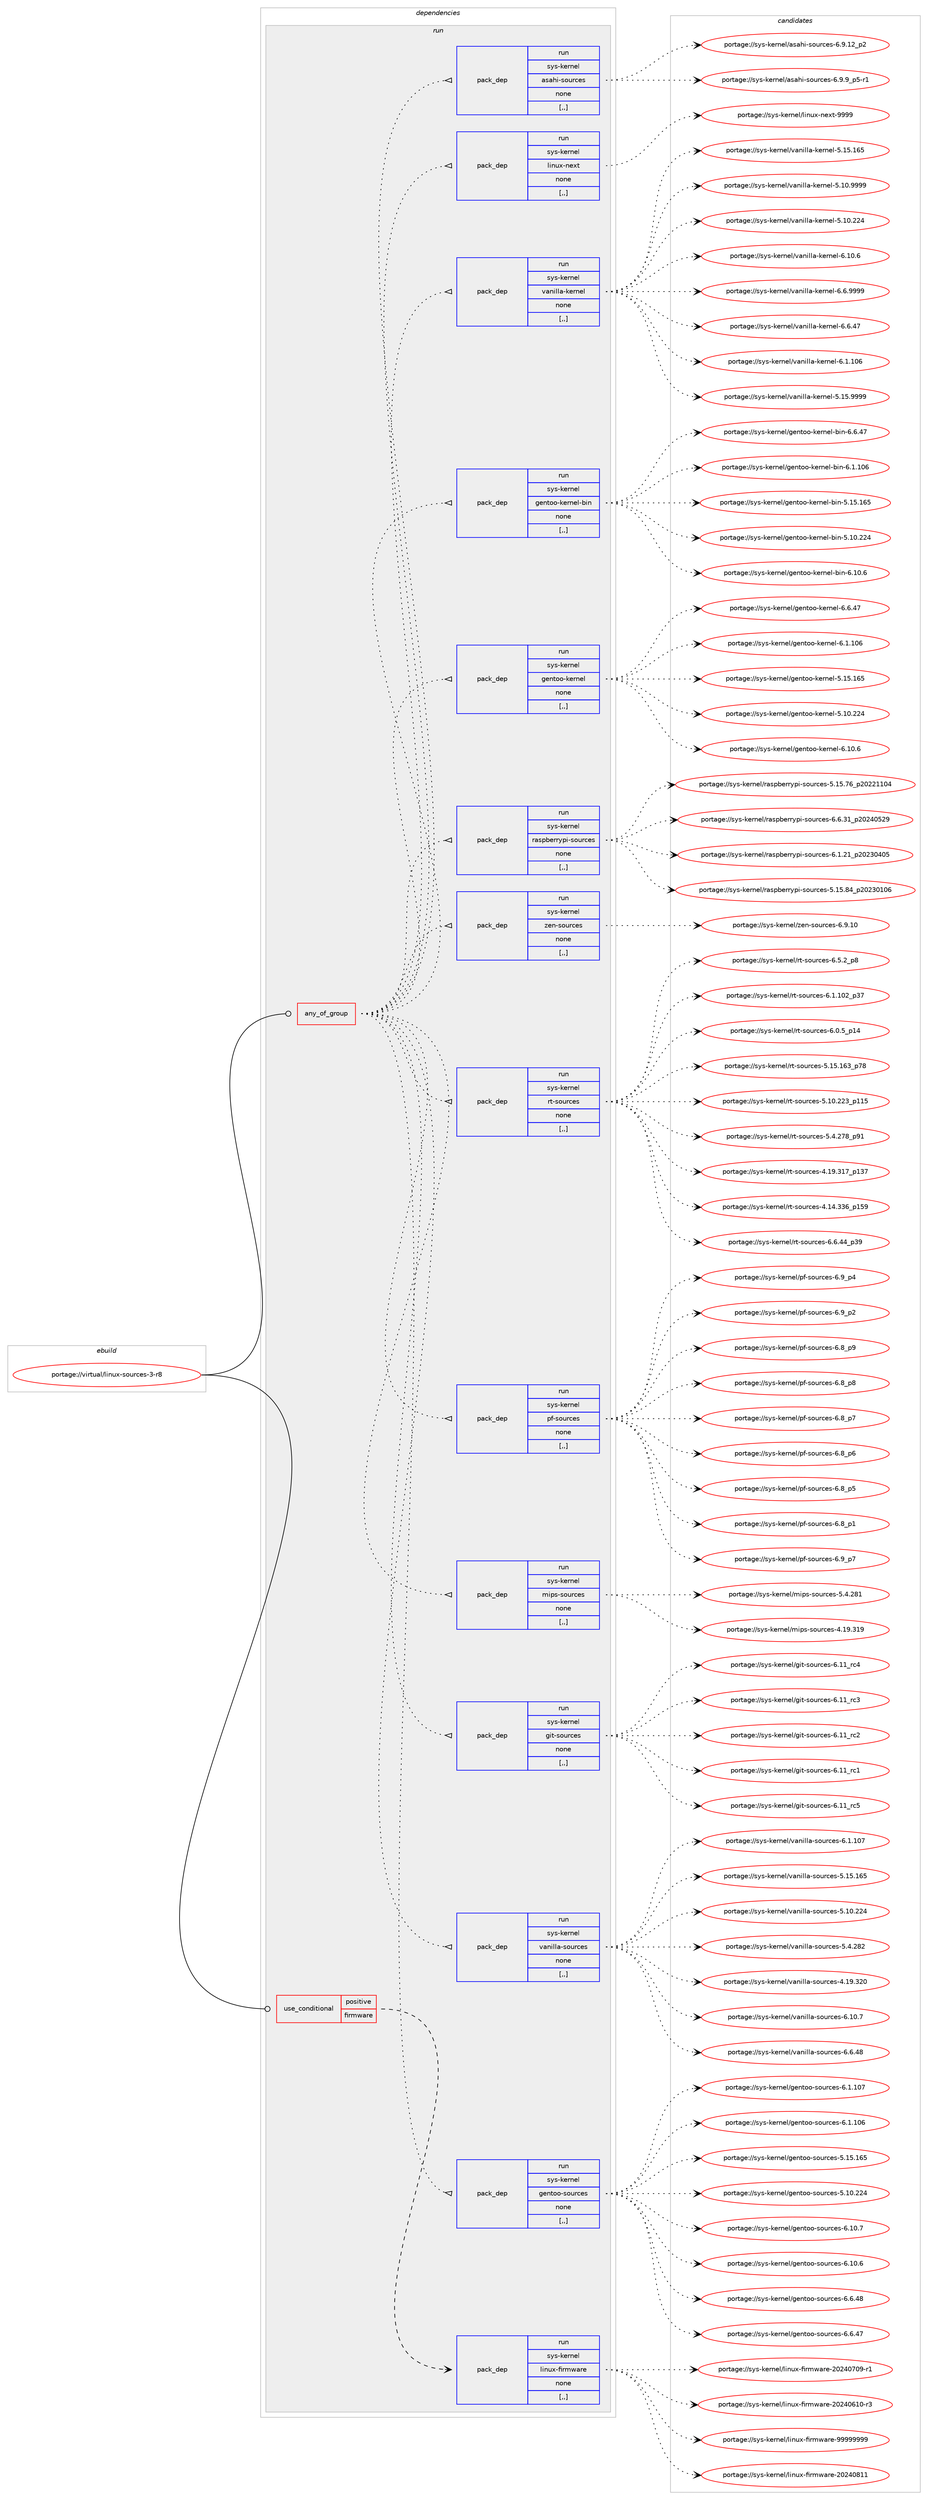 digraph prolog {

# *************
# Graph options
# *************

newrank=true;
concentrate=true;
compound=true;
graph [rankdir=LR,fontname=Helvetica,fontsize=10,ranksep=1.5];#, ranksep=2.5, nodesep=0.2];
edge  [arrowhead=vee];
node  [fontname=Helvetica,fontsize=10];

# **********
# The ebuild
# **********

subgraph cluster_leftcol {
color=gray;
label=<<i>ebuild</i>>;
id [label="portage://virtual/linux-sources-3-r8", color=red, width=4, href="../virtual/linux-sources-3-r8.svg"];
}

# ****************
# The dependencies
# ****************

subgraph cluster_midcol {
color=gray;
label=<<i>dependencies</i>>;
subgraph cluster_compile {
fillcolor="#eeeeee";
style=filled;
label=<<i>compile</i>>;
}
subgraph cluster_compileandrun {
fillcolor="#eeeeee";
style=filled;
label=<<i>compile and run</i>>;
}
subgraph cluster_run {
fillcolor="#eeeeee";
style=filled;
label=<<i>run</i>>;
subgraph any21 {
dependency1239 [label=<<TABLE BORDER="0" CELLBORDER="1" CELLSPACING="0" CELLPADDING="4"><TR><TD CELLPADDING="10">any_of_group</TD></TR></TABLE>>, shape=none, color=red];subgraph pack1005 {
dependency1240 [label=<<TABLE BORDER="0" CELLBORDER="1" CELLSPACING="0" CELLPADDING="4" WIDTH="220"><TR><TD ROWSPAN="6" CELLPADDING="30">pack_dep</TD></TR><TR><TD WIDTH="110">run</TD></TR><TR><TD>sys-kernel</TD></TR><TR><TD>gentoo-sources</TD></TR><TR><TD>none</TD></TR><TR><TD>[,,]</TD></TR></TABLE>>, shape=none, color=blue];
}
dependency1239:e -> dependency1240:w [weight=20,style="dotted",arrowhead="oinv"];
subgraph pack1006 {
dependency1241 [label=<<TABLE BORDER="0" CELLBORDER="1" CELLSPACING="0" CELLPADDING="4" WIDTH="220"><TR><TD ROWSPAN="6" CELLPADDING="30">pack_dep</TD></TR><TR><TD WIDTH="110">run</TD></TR><TR><TD>sys-kernel</TD></TR><TR><TD>vanilla-sources</TD></TR><TR><TD>none</TD></TR><TR><TD>[,,]</TD></TR></TABLE>>, shape=none, color=blue];
}
dependency1239:e -> dependency1241:w [weight=20,style="dotted",arrowhead="oinv"];
subgraph pack1007 {
dependency1242 [label=<<TABLE BORDER="0" CELLBORDER="1" CELLSPACING="0" CELLPADDING="4" WIDTH="220"><TR><TD ROWSPAN="6" CELLPADDING="30">pack_dep</TD></TR><TR><TD WIDTH="110">run</TD></TR><TR><TD>sys-kernel</TD></TR><TR><TD>git-sources</TD></TR><TR><TD>none</TD></TR><TR><TD>[,,]</TD></TR></TABLE>>, shape=none, color=blue];
}
dependency1239:e -> dependency1242:w [weight=20,style="dotted",arrowhead="oinv"];
subgraph pack1008 {
dependency1243 [label=<<TABLE BORDER="0" CELLBORDER="1" CELLSPACING="0" CELLPADDING="4" WIDTH="220"><TR><TD ROWSPAN="6" CELLPADDING="30">pack_dep</TD></TR><TR><TD WIDTH="110">run</TD></TR><TR><TD>sys-kernel</TD></TR><TR><TD>mips-sources</TD></TR><TR><TD>none</TD></TR><TR><TD>[,,]</TD></TR></TABLE>>, shape=none, color=blue];
}
dependency1239:e -> dependency1243:w [weight=20,style="dotted",arrowhead="oinv"];
subgraph pack1009 {
dependency1244 [label=<<TABLE BORDER="0" CELLBORDER="1" CELLSPACING="0" CELLPADDING="4" WIDTH="220"><TR><TD ROWSPAN="6" CELLPADDING="30">pack_dep</TD></TR><TR><TD WIDTH="110">run</TD></TR><TR><TD>sys-kernel</TD></TR><TR><TD>pf-sources</TD></TR><TR><TD>none</TD></TR><TR><TD>[,,]</TD></TR></TABLE>>, shape=none, color=blue];
}
dependency1239:e -> dependency1244:w [weight=20,style="dotted",arrowhead="oinv"];
subgraph pack1010 {
dependency1245 [label=<<TABLE BORDER="0" CELLBORDER="1" CELLSPACING="0" CELLPADDING="4" WIDTH="220"><TR><TD ROWSPAN="6" CELLPADDING="30">pack_dep</TD></TR><TR><TD WIDTH="110">run</TD></TR><TR><TD>sys-kernel</TD></TR><TR><TD>rt-sources</TD></TR><TR><TD>none</TD></TR><TR><TD>[,,]</TD></TR></TABLE>>, shape=none, color=blue];
}
dependency1239:e -> dependency1245:w [weight=20,style="dotted",arrowhead="oinv"];
subgraph pack1011 {
dependency1246 [label=<<TABLE BORDER="0" CELLBORDER="1" CELLSPACING="0" CELLPADDING="4" WIDTH="220"><TR><TD ROWSPAN="6" CELLPADDING="30">pack_dep</TD></TR><TR><TD WIDTH="110">run</TD></TR><TR><TD>sys-kernel</TD></TR><TR><TD>zen-sources</TD></TR><TR><TD>none</TD></TR><TR><TD>[,,]</TD></TR></TABLE>>, shape=none, color=blue];
}
dependency1239:e -> dependency1246:w [weight=20,style="dotted",arrowhead="oinv"];
subgraph pack1012 {
dependency1247 [label=<<TABLE BORDER="0" CELLBORDER="1" CELLSPACING="0" CELLPADDING="4" WIDTH="220"><TR><TD ROWSPAN="6" CELLPADDING="30">pack_dep</TD></TR><TR><TD WIDTH="110">run</TD></TR><TR><TD>sys-kernel</TD></TR><TR><TD>raspberrypi-sources</TD></TR><TR><TD>none</TD></TR><TR><TD>[,,]</TD></TR></TABLE>>, shape=none, color=blue];
}
dependency1239:e -> dependency1247:w [weight=20,style="dotted",arrowhead="oinv"];
subgraph pack1013 {
dependency1248 [label=<<TABLE BORDER="0" CELLBORDER="1" CELLSPACING="0" CELLPADDING="4" WIDTH="220"><TR><TD ROWSPAN="6" CELLPADDING="30">pack_dep</TD></TR><TR><TD WIDTH="110">run</TD></TR><TR><TD>sys-kernel</TD></TR><TR><TD>gentoo-kernel</TD></TR><TR><TD>none</TD></TR><TR><TD>[,,]</TD></TR></TABLE>>, shape=none, color=blue];
}
dependency1239:e -> dependency1248:w [weight=20,style="dotted",arrowhead="oinv"];
subgraph pack1014 {
dependency1249 [label=<<TABLE BORDER="0" CELLBORDER="1" CELLSPACING="0" CELLPADDING="4" WIDTH="220"><TR><TD ROWSPAN="6" CELLPADDING="30">pack_dep</TD></TR><TR><TD WIDTH="110">run</TD></TR><TR><TD>sys-kernel</TD></TR><TR><TD>gentoo-kernel-bin</TD></TR><TR><TD>none</TD></TR><TR><TD>[,,]</TD></TR></TABLE>>, shape=none, color=blue];
}
dependency1239:e -> dependency1249:w [weight=20,style="dotted",arrowhead="oinv"];
subgraph pack1015 {
dependency1250 [label=<<TABLE BORDER="0" CELLBORDER="1" CELLSPACING="0" CELLPADDING="4" WIDTH="220"><TR><TD ROWSPAN="6" CELLPADDING="30">pack_dep</TD></TR><TR><TD WIDTH="110">run</TD></TR><TR><TD>sys-kernel</TD></TR><TR><TD>vanilla-kernel</TD></TR><TR><TD>none</TD></TR><TR><TD>[,,]</TD></TR></TABLE>>, shape=none, color=blue];
}
dependency1239:e -> dependency1250:w [weight=20,style="dotted",arrowhead="oinv"];
subgraph pack1016 {
dependency1251 [label=<<TABLE BORDER="0" CELLBORDER="1" CELLSPACING="0" CELLPADDING="4" WIDTH="220"><TR><TD ROWSPAN="6" CELLPADDING="30">pack_dep</TD></TR><TR><TD WIDTH="110">run</TD></TR><TR><TD>sys-kernel</TD></TR><TR><TD>linux-next</TD></TR><TR><TD>none</TD></TR><TR><TD>[,,]</TD></TR></TABLE>>, shape=none, color=blue];
}
dependency1239:e -> dependency1251:w [weight=20,style="dotted",arrowhead="oinv"];
subgraph pack1017 {
dependency1252 [label=<<TABLE BORDER="0" CELLBORDER="1" CELLSPACING="0" CELLPADDING="4" WIDTH="220"><TR><TD ROWSPAN="6" CELLPADDING="30">pack_dep</TD></TR><TR><TD WIDTH="110">run</TD></TR><TR><TD>sys-kernel</TD></TR><TR><TD>asahi-sources</TD></TR><TR><TD>none</TD></TR><TR><TD>[,,]</TD></TR></TABLE>>, shape=none, color=blue];
}
dependency1239:e -> dependency1252:w [weight=20,style="dotted",arrowhead="oinv"];
}
id:e -> dependency1239:w [weight=20,style="solid",arrowhead="odot"];
subgraph cond215 {
dependency1253 [label=<<TABLE BORDER="0" CELLBORDER="1" CELLSPACING="0" CELLPADDING="4"><TR><TD ROWSPAN="3" CELLPADDING="10">use_conditional</TD></TR><TR><TD>positive</TD></TR><TR><TD>firmware</TD></TR></TABLE>>, shape=none, color=red];
subgraph pack1018 {
dependency1254 [label=<<TABLE BORDER="0" CELLBORDER="1" CELLSPACING="0" CELLPADDING="4" WIDTH="220"><TR><TD ROWSPAN="6" CELLPADDING="30">pack_dep</TD></TR><TR><TD WIDTH="110">run</TD></TR><TR><TD>sys-kernel</TD></TR><TR><TD>linux-firmware</TD></TR><TR><TD>none</TD></TR><TR><TD>[,,]</TD></TR></TABLE>>, shape=none, color=blue];
}
dependency1253:e -> dependency1254:w [weight=20,style="dashed",arrowhead="vee"];
}
id:e -> dependency1253:w [weight=20,style="solid",arrowhead="odot"];
}
}

# **************
# The candidates
# **************

subgraph cluster_choices {
rank=same;
color=gray;
label=<<i>candidates</i>>;

subgraph choice1005 {
color=black;
nodesep=1;
choice1151211154510710111411010110847103101110116111111451151111171149910111545544649484655 [label="portage://sys-kernel/gentoo-sources-6.10.7", color=red, width=4,href="../sys-kernel/gentoo-sources-6.10.7.svg"];
choice1151211154510710111411010110847103101110116111111451151111171149910111545544649484654 [label="portage://sys-kernel/gentoo-sources-6.10.6", color=red, width=4,href="../sys-kernel/gentoo-sources-6.10.6.svg"];
choice1151211154510710111411010110847103101110116111111451151111171149910111545544654465256 [label="portage://sys-kernel/gentoo-sources-6.6.48", color=red, width=4,href="../sys-kernel/gentoo-sources-6.6.48.svg"];
choice1151211154510710111411010110847103101110116111111451151111171149910111545544654465255 [label="portage://sys-kernel/gentoo-sources-6.6.47", color=red, width=4,href="../sys-kernel/gentoo-sources-6.6.47.svg"];
choice115121115451071011141101011084710310111011611111145115111117114991011154554464946494855 [label="portage://sys-kernel/gentoo-sources-6.1.107", color=red, width=4,href="../sys-kernel/gentoo-sources-6.1.107.svg"];
choice115121115451071011141101011084710310111011611111145115111117114991011154554464946494854 [label="portage://sys-kernel/gentoo-sources-6.1.106", color=red, width=4,href="../sys-kernel/gentoo-sources-6.1.106.svg"];
choice11512111545107101114110101108471031011101161111114511511111711499101115455346495346495453 [label="portage://sys-kernel/gentoo-sources-5.15.165", color=red, width=4,href="../sys-kernel/gentoo-sources-5.15.165.svg"];
choice11512111545107101114110101108471031011101161111114511511111711499101115455346494846505052 [label="portage://sys-kernel/gentoo-sources-5.10.224", color=red, width=4,href="../sys-kernel/gentoo-sources-5.10.224.svg"];
dependency1240:e -> choice1151211154510710111411010110847103101110116111111451151111171149910111545544649484655:w [style=dotted,weight="100"];
dependency1240:e -> choice1151211154510710111411010110847103101110116111111451151111171149910111545544649484654:w [style=dotted,weight="100"];
dependency1240:e -> choice1151211154510710111411010110847103101110116111111451151111171149910111545544654465256:w [style=dotted,weight="100"];
dependency1240:e -> choice1151211154510710111411010110847103101110116111111451151111171149910111545544654465255:w [style=dotted,weight="100"];
dependency1240:e -> choice115121115451071011141101011084710310111011611111145115111117114991011154554464946494855:w [style=dotted,weight="100"];
dependency1240:e -> choice115121115451071011141101011084710310111011611111145115111117114991011154554464946494854:w [style=dotted,weight="100"];
dependency1240:e -> choice11512111545107101114110101108471031011101161111114511511111711499101115455346495346495453:w [style=dotted,weight="100"];
dependency1240:e -> choice11512111545107101114110101108471031011101161111114511511111711499101115455346494846505052:w [style=dotted,weight="100"];
}
subgraph choice1006 {
color=black;
nodesep=1;
choice11512111545107101114110101108471189711010510810897451151111171149910111545544649484655 [label="portage://sys-kernel/vanilla-sources-6.10.7", color=red, width=4,href="../sys-kernel/vanilla-sources-6.10.7.svg"];
choice11512111545107101114110101108471189711010510810897451151111171149910111545544654465256 [label="portage://sys-kernel/vanilla-sources-6.6.48", color=red, width=4,href="../sys-kernel/vanilla-sources-6.6.48.svg"];
choice1151211154510710111411010110847118971101051081089745115111117114991011154554464946494855 [label="portage://sys-kernel/vanilla-sources-6.1.107", color=red, width=4,href="../sys-kernel/vanilla-sources-6.1.107.svg"];
choice115121115451071011141101011084711897110105108108974511511111711499101115455346495346495453 [label="portage://sys-kernel/vanilla-sources-5.15.165", color=red, width=4,href="../sys-kernel/vanilla-sources-5.15.165.svg"];
choice115121115451071011141101011084711897110105108108974511511111711499101115455346494846505052 [label="portage://sys-kernel/vanilla-sources-5.10.224", color=red, width=4,href="../sys-kernel/vanilla-sources-5.10.224.svg"];
choice1151211154510710111411010110847118971101051081089745115111117114991011154553465246505650 [label="portage://sys-kernel/vanilla-sources-5.4.282", color=red, width=4,href="../sys-kernel/vanilla-sources-5.4.282.svg"];
choice115121115451071011141101011084711897110105108108974511511111711499101115455246495746515048 [label="portage://sys-kernel/vanilla-sources-4.19.320", color=red, width=4,href="../sys-kernel/vanilla-sources-4.19.320.svg"];
dependency1241:e -> choice11512111545107101114110101108471189711010510810897451151111171149910111545544649484655:w [style=dotted,weight="100"];
dependency1241:e -> choice11512111545107101114110101108471189711010510810897451151111171149910111545544654465256:w [style=dotted,weight="100"];
dependency1241:e -> choice1151211154510710111411010110847118971101051081089745115111117114991011154554464946494855:w [style=dotted,weight="100"];
dependency1241:e -> choice115121115451071011141101011084711897110105108108974511511111711499101115455346495346495453:w [style=dotted,weight="100"];
dependency1241:e -> choice115121115451071011141101011084711897110105108108974511511111711499101115455346494846505052:w [style=dotted,weight="100"];
dependency1241:e -> choice1151211154510710111411010110847118971101051081089745115111117114991011154553465246505650:w [style=dotted,weight="100"];
dependency1241:e -> choice115121115451071011141101011084711897110105108108974511511111711499101115455246495746515048:w [style=dotted,weight="100"];
}
subgraph choice1007 {
color=black;
nodesep=1;
choice115121115451071011141101011084710310511645115111117114991011154554464949951149953 [label="portage://sys-kernel/git-sources-6.11_rc5", color=red, width=4,href="../sys-kernel/git-sources-6.11_rc5.svg"];
choice115121115451071011141101011084710310511645115111117114991011154554464949951149952 [label="portage://sys-kernel/git-sources-6.11_rc4", color=red, width=4,href="../sys-kernel/git-sources-6.11_rc4.svg"];
choice115121115451071011141101011084710310511645115111117114991011154554464949951149951 [label="portage://sys-kernel/git-sources-6.11_rc3", color=red, width=4,href="../sys-kernel/git-sources-6.11_rc3.svg"];
choice115121115451071011141101011084710310511645115111117114991011154554464949951149950 [label="portage://sys-kernel/git-sources-6.11_rc2", color=red, width=4,href="../sys-kernel/git-sources-6.11_rc2.svg"];
choice115121115451071011141101011084710310511645115111117114991011154554464949951149949 [label="portage://sys-kernel/git-sources-6.11_rc1", color=red, width=4,href="../sys-kernel/git-sources-6.11_rc1.svg"];
dependency1242:e -> choice115121115451071011141101011084710310511645115111117114991011154554464949951149953:w [style=dotted,weight="100"];
dependency1242:e -> choice115121115451071011141101011084710310511645115111117114991011154554464949951149952:w [style=dotted,weight="100"];
dependency1242:e -> choice115121115451071011141101011084710310511645115111117114991011154554464949951149951:w [style=dotted,weight="100"];
dependency1242:e -> choice115121115451071011141101011084710310511645115111117114991011154554464949951149950:w [style=dotted,weight="100"];
dependency1242:e -> choice115121115451071011141101011084710310511645115111117114991011154554464949951149949:w [style=dotted,weight="100"];
}
subgraph choice1008 {
color=black;
nodesep=1;
choice115121115451071011141101011084710910511211545115111117114991011154553465246505649 [label="portage://sys-kernel/mips-sources-5.4.281", color=red, width=4,href="../sys-kernel/mips-sources-5.4.281.svg"];
choice11512111545107101114110101108471091051121154511511111711499101115455246495746514957 [label="portage://sys-kernel/mips-sources-4.19.319", color=red, width=4,href="../sys-kernel/mips-sources-4.19.319.svg"];
dependency1243:e -> choice115121115451071011141101011084710910511211545115111117114991011154553465246505649:w [style=dotted,weight="100"];
dependency1243:e -> choice11512111545107101114110101108471091051121154511511111711499101115455246495746514957:w [style=dotted,weight="100"];
}
subgraph choice1009 {
color=black;
nodesep=1;
choice11512111545107101114110101108471121024511511111711499101115455446579511255 [label="portage://sys-kernel/pf-sources-6.9_p7", color=red, width=4,href="../sys-kernel/pf-sources-6.9_p7.svg"];
choice11512111545107101114110101108471121024511511111711499101115455446579511252 [label="portage://sys-kernel/pf-sources-6.9_p4", color=red, width=4,href="../sys-kernel/pf-sources-6.9_p4.svg"];
choice11512111545107101114110101108471121024511511111711499101115455446579511250 [label="portage://sys-kernel/pf-sources-6.9_p2", color=red, width=4,href="../sys-kernel/pf-sources-6.9_p2.svg"];
choice11512111545107101114110101108471121024511511111711499101115455446569511257 [label="portage://sys-kernel/pf-sources-6.8_p9", color=red, width=4,href="../sys-kernel/pf-sources-6.8_p9.svg"];
choice11512111545107101114110101108471121024511511111711499101115455446569511256 [label="portage://sys-kernel/pf-sources-6.8_p8", color=red, width=4,href="../sys-kernel/pf-sources-6.8_p8.svg"];
choice11512111545107101114110101108471121024511511111711499101115455446569511255 [label="portage://sys-kernel/pf-sources-6.8_p7", color=red, width=4,href="../sys-kernel/pf-sources-6.8_p7.svg"];
choice11512111545107101114110101108471121024511511111711499101115455446569511254 [label="portage://sys-kernel/pf-sources-6.8_p6", color=red, width=4,href="../sys-kernel/pf-sources-6.8_p6.svg"];
choice11512111545107101114110101108471121024511511111711499101115455446569511253 [label="portage://sys-kernel/pf-sources-6.8_p5", color=red, width=4,href="../sys-kernel/pf-sources-6.8_p5.svg"];
choice11512111545107101114110101108471121024511511111711499101115455446569511249 [label="portage://sys-kernel/pf-sources-6.8_p1", color=red, width=4,href="../sys-kernel/pf-sources-6.8_p1.svg"];
dependency1244:e -> choice11512111545107101114110101108471121024511511111711499101115455446579511255:w [style=dotted,weight="100"];
dependency1244:e -> choice11512111545107101114110101108471121024511511111711499101115455446579511252:w [style=dotted,weight="100"];
dependency1244:e -> choice11512111545107101114110101108471121024511511111711499101115455446579511250:w [style=dotted,weight="100"];
dependency1244:e -> choice11512111545107101114110101108471121024511511111711499101115455446569511257:w [style=dotted,weight="100"];
dependency1244:e -> choice11512111545107101114110101108471121024511511111711499101115455446569511256:w [style=dotted,weight="100"];
dependency1244:e -> choice11512111545107101114110101108471121024511511111711499101115455446569511255:w [style=dotted,weight="100"];
dependency1244:e -> choice11512111545107101114110101108471121024511511111711499101115455446569511254:w [style=dotted,weight="100"];
dependency1244:e -> choice11512111545107101114110101108471121024511511111711499101115455446569511253:w [style=dotted,weight="100"];
dependency1244:e -> choice11512111545107101114110101108471121024511511111711499101115455446569511249:w [style=dotted,weight="100"];
}
subgraph choice1010 {
color=black;
nodesep=1;
choice1151211154510710111411010110847114116451151111171149910111545544654465252951125157 [label="portage://sys-kernel/rt-sources-6.6.44_p39", color=red, width=4,href="../sys-kernel/rt-sources-6.6.44_p39.svg"];
choice115121115451071011141101011084711411645115111117114991011154554465346509511256 [label="portage://sys-kernel/rt-sources-6.5.2_p8", color=red, width=4,href="../sys-kernel/rt-sources-6.5.2_p8.svg"];
choice115121115451071011141101011084711411645115111117114991011154554464946494850951125155 [label="portage://sys-kernel/rt-sources-6.1.102_p37", color=red, width=4,href="../sys-kernel/rt-sources-6.1.102_p37.svg"];
choice11512111545107101114110101108471141164511511111711499101115455446484653951124952 [label="portage://sys-kernel/rt-sources-6.0.5_p14", color=red, width=4,href="../sys-kernel/rt-sources-6.0.5_p14.svg"];
choice11512111545107101114110101108471141164511511111711499101115455346495346495451951125556 [label="portage://sys-kernel/rt-sources-5.15.163_p78", color=red, width=4,href="../sys-kernel/rt-sources-5.15.163_p78.svg"];
choice1151211154510710111411010110847114116451151111171149910111545534649484650505195112494953 [label="portage://sys-kernel/rt-sources-5.10.223_p115", color=red, width=4,href="../sys-kernel/rt-sources-5.10.223_p115.svg"];
choice115121115451071011141101011084711411645115111117114991011154553465246505556951125749 [label="portage://sys-kernel/rt-sources-5.4.278_p91", color=red, width=4,href="../sys-kernel/rt-sources-5.4.278_p91.svg"];
choice1151211154510710111411010110847114116451151111171149910111545524649574651495595112495155 [label="portage://sys-kernel/rt-sources-4.19.317_p137", color=red, width=4,href="../sys-kernel/rt-sources-4.19.317_p137.svg"];
choice1151211154510710111411010110847114116451151111171149910111545524649524651515495112495357 [label="portage://sys-kernel/rt-sources-4.14.336_p159", color=red, width=4,href="../sys-kernel/rt-sources-4.14.336_p159.svg"];
dependency1245:e -> choice1151211154510710111411010110847114116451151111171149910111545544654465252951125157:w [style=dotted,weight="100"];
dependency1245:e -> choice115121115451071011141101011084711411645115111117114991011154554465346509511256:w [style=dotted,weight="100"];
dependency1245:e -> choice115121115451071011141101011084711411645115111117114991011154554464946494850951125155:w [style=dotted,weight="100"];
dependency1245:e -> choice11512111545107101114110101108471141164511511111711499101115455446484653951124952:w [style=dotted,weight="100"];
dependency1245:e -> choice11512111545107101114110101108471141164511511111711499101115455346495346495451951125556:w [style=dotted,weight="100"];
dependency1245:e -> choice1151211154510710111411010110847114116451151111171149910111545534649484650505195112494953:w [style=dotted,weight="100"];
dependency1245:e -> choice115121115451071011141101011084711411645115111117114991011154553465246505556951125749:w [style=dotted,weight="100"];
dependency1245:e -> choice1151211154510710111411010110847114116451151111171149910111545524649574651495595112495155:w [style=dotted,weight="100"];
dependency1245:e -> choice1151211154510710111411010110847114116451151111171149910111545524649524651515495112495357:w [style=dotted,weight="100"];
}
subgraph choice1011 {
color=black;
nodesep=1;
choice1151211154510710111411010110847122101110451151111171149910111545544657464948 [label="portage://sys-kernel/zen-sources-6.9.10", color=red, width=4,href="../sys-kernel/zen-sources-6.9.10.svg"];
dependency1246:e -> choice1151211154510710111411010110847122101110451151111171149910111545544657464948:w [style=dotted,weight="100"];
}
subgraph choice1012 {
color=black;
nodesep=1;
choice11512111545107101114110101108471149711511298101114114121112105451151111171149910111545544654465149951125048505248535057 [label="portage://sys-kernel/raspberrypi-sources-6.6.31_p20240529", color=red, width=4,href="../sys-kernel/raspberrypi-sources-6.6.31_p20240529.svg"];
choice11512111545107101114110101108471149711511298101114114121112105451151111171149910111545544649465049951125048505148524853 [label="portage://sys-kernel/raspberrypi-sources-6.1.21_p20230405", color=red, width=4,href="../sys-kernel/raspberrypi-sources-6.1.21_p20230405.svg"];
choice1151211154510710111411010110847114971151129810111411412111210545115111117114991011154553464953465652951125048505148494854 [label="portage://sys-kernel/raspberrypi-sources-5.15.84_p20230106", color=red, width=4,href="../sys-kernel/raspberrypi-sources-5.15.84_p20230106.svg"];
choice1151211154510710111411010110847114971151129810111411412111210545115111117114991011154553464953465554951125048505049494852 [label="portage://sys-kernel/raspberrypi-sources-5.15.76_p20221104", color=red, width=4,href="../sys-kernel/raspberrypi-sources-5.15.76_p20221104.svg"];
dependency1247:e -> choice11512111545107101114110101108471149711511298101114114121112105451151111171149910111545544654465149951125048505248535057:w [style=dotted,weight="100"];
dependency1247:e -> choice11512111545107101114110101108471149711511298101114114121112105451151111171149910111545544649465049951125048505148524853:w [style=dotted,weight="100"];
dependency1247:e -> choice1151211154510710111411010110847114971151129810111411412111210545115111117114991011154553464953465652951125048505148494854:w [style=dotted,weight="100"];
dependency1247:e -> choice1151211154510710111411010110847114971151129810111411412111210545115111117114991011154553464953465554951125048505049494852:w [style=dotted,weight="100"];
}
subgraph choice1013 {
color=black;
nodesep=1;
choice11512111545107101114110101108471031011101161111114510710111411010110845544649484654 [label="portage://sys-kernel/gentoo-kernel-6.10.6", color=red, width=4,href="../sys-kernel/gentoo-kernel-6.10.6.svg"];
choice11512111545107101114110101108471031011101161111114510710111411010110845544654465255 [label="portage://sys-kernel/gentoo-kernel-6.6.47", color=red, width=4,href="../sys-kernel/gentoo-kernel-6.6.47.svg"];
choice1151211154510710111411010110847103101110116111111451071011141101011084554464946494854 [label="portage://sys-kernel/gentoo-kernel-6.1.106", color=red, width=4,href="../sys-kernel/gentoo-kernel-6.1.106.svg"];
choice115121115451071011141101011084710310111011611111145107101114110101108455346495346495453 [label="portage://sys-kernel/gentoo-kernel-5.15.165", color=red, width=4,href="../sys-kernel/gentoo-kernel-5.15.165.svg"];
choice115121115451071011141101011084710310111011611111145107101114110101108455346494846505052 [label="portage://sys-kernel/gentoo-kernel-5.10.224", color=red, width=4,href="../sys-kernel/gentoo-kernel-5.10.224.svg"];
dependency1248:e -> choice11512111545107101114110101108471031011101161111114510710111411010110845544649484654:w [style=dotted,weight="100"];
dependency1248:e -> choice11512111545107101114110101108471031011101161111114510710111411010110845544654465255:w [style=dotted,weight="100"];
dependency1248:e -> choice1151211154510710111411010110847103101110116111111451071011141101011084554464946494854:w [style=dotted,weight="100"];
dependency1248:e -> choice115121115451071011141101011084710310111011611111145107101114110101108455346495346495453:w [style=dotted,weight="100"];
dependency1248:e -> choice115121115451071011141101011084710310111011611111145107101114110101108455346494846505052:w [style=dotted,weight="100"];
}
subgraph choice1014 {
color=black;
nodesep=1;
choice115121115451071011141101011084710310111011611111145107101114110101108459810511045544649484654 [label="portage://sys-kernel/gentoo-kernel-bin-6.10.6", color=red, width=4,href="../sys-kernel/gentoo-kernel-bin-6.10.6.svg"];
choice115121115451071011141101011084710310111011611111145107101114110101108459810511045544654465255 [label="portage://sys-kernel/gentoo-kernel-bin-6.6.47", color=red, width=4,href="../sys-kernel/gentoo-kernel-bin-6.6.47.svg"];
choice11512111545107101114110101108471031011101161111114510710111411010110845981051104554464946494854 [label="portage://sys-kernel/gentoo-kernel-bin-6.1.106", color=red, width=4,href="../sys-kernel/gentoo-kernel-bin-6.1.106.svg"];
choice1151211154510710111411010110847103101110116111111451071011141101011084598105110455346495346495453 [label="portage://sys-kernel/gentoo-kernel-bin-5.15.165", color=red, width=4,href="../sys-kernel/gentoo-kernel-bin-5.15.165.svg"];
choice1151211154510710111411010110847103101110116111111451071011141101011084598105110455346494846505052 [label="portage://sys-kernel/gentoo-kernel-bin-5.10.224", color=red, width=4,href="../sys-kernel/gentoo-kernel-bin-5.10.224.svg"];
dependency1249:e -> choice115121115451071011141101011084710310111011611111145107101114110101108459810511045544649484654:w [style=dotted,weight="100"];
dependency1249:e -> choice115121115451071011141101011084710310111011611111145107101114110101108459810511045544654465255:w [style=dotted,weight="100"];
dependency1249:e -> choice11512111545107101114110101108471031011101161111114510710111411010110845981051104554464946494854:w [style=dotted,weight="100"];
dependency1249:e -> choice1151211154510710111411010110847103101110116111111451071011141101011084598105110455346495346495453:w [style=dotted,weight="100"];
dependency1249:e -> choice1151211154510710111411010110847103101110116111111451071011141101011084598105110455346494846505052:w [style=dotted,weight="100"];
}
subgraph choice1015 {
color=black;
nodesep=1;
choice115121115451071011141101011084711897110105108108974510710111411010110845544649484654 [label="portage://sys-kernel/vanilla-kernel-6.10.6", color=red, width=4,href="../sys-kernel/vanilla-kernel-6.10.6.svg"];
choice1151211154510710111411010110847118971101051081089745107101114110101108455446544657575757 [label="portage://sys-kernel/vanilla-kernel-6.6.9999", color=red, width=4,href="../sys-kernel/vanilla-kernel-6.6.9999.svg"];
choice115121115451071011141101011084711897110105108108974510710111411010110845544654465255 [label="portage://sys-kernel/vanilla-kernel-6.6.47", color=red, width=4,href="../sys-kernel/vanilla-kernel-6.6.47.svg"];
choice11512111545107101114110101108471189711010510810897451071011141101011084554464946494854 [label="portage://sys-kernel/vanilla-kernel-6.1.106", color=red, width=4,href="../sys-kernel/vanilla-kernel-6.1.106.svg"];
choice115121115451071011141101011084711897110105108108974510710111411010110845534649534657575757 [label="portage://sys-kernel/vanilla-kernel-5.15.9999", color=red, width=4,href="../sys-kernel/vanilla-kernel-5.15.9999.svg"];
choice1151211154510710111411010110847118971101051081089745107101114110101108455346495346495453 [label="portage://sys-kernel/vanilla-kernel-5.15.165", color=red, width=4,href="../sys-kernel/vanilla-kernel-5.15.165.svg"];
choice115121115451071011141101011084711897110105108108974510710111411010110845534649484657575757 [label="portage://sys-kernel/vanilla-kernel-5.10.9999", color=red, width=4,href="../sys-kernel/vanilla-kernel-5.10.9999.svg"];
choice1151211154510710111411010110847118971101051081089745107101114110101108455346494846505052 [label="portage://sys-kernel/vanilla-kernel-5.10.224", color=red, width=4,href="../sys-kernel/vanilla-kernel-5.10.224.svg"];
dependency1250:e -> choice115121115451071011141101011084711897110105108108974510710111411010110845544649484654:w [style=dotted,weight="100"];
dependency1250:e -> choice1151211154510710111411010110847118971101051081089745107101114110101108455446544657575757:w [style=dotted,weight="100"];
dependency1250:e -> choice115121115451071011141101011084711897110105108108974510710111411010110845544654465255:w [style=dotted,weight="100"];
dependency1250:e -> choice11512111545107101114110101108471189711010510810897451071011141101011084554464946494854:w [style=dotted,weight="100"];
dependency1250:e -> choice115121115451071011141101011084711897110105108108974510710111411010110845534649534657575757:w [style=dotted,weight="100"];
dependency1250:e -> choice1151211154510710111411010110847118971101051081089745107101114110101108455346495346495453:w [style=dotted,weight="100"];
dependency1250:e -> choice115121115451071011141101011084711897110105108108974510710111411010110845534649484657575757:w [style=dotted,weight="100"];
dependency1250:e -> choice1151211154510710111411010110847118971101051081089745107101114110101108455346494846505052:w [style=dotted,weight="100"];
}
subgraph choice1016 {
color=black;
nodesep=1;
choice1151211154510710111411010110847108105110117120451101011201164557575757 [label="portage://sys-kernel/linux-next-9999", color=red, width=4,href="../sys-kernel/linux-next-9999.svg"];
dependency1251:e -> choice1151211154510710111411010110847108105110117120451101011201164557575757:w [style=dotted,weight="100"];
}
subgraph choice1017 {
color=black;
nodesep=1;
choice115121115451071011141101011084797115971041054511511111711499101115455446574649509511250 [label="portage://sys-kernel/asahi-sources-6.9.12_p2", color=red, width=4,href="../sys-kernel/asahi-sources-6.9.12_p2.svg"];
choice11512111545107101114110101108479711597104105451151111171149910111545544657465795112534511449 [label="portage://sys-kernel/asahi-sources-6.9.9_p5-r1", color=red, width=4,href="../sys-kernel/asahi-sources-6.9.9_p5-r1.svg"];
dependency1252:e -> choice115121115451071011141101011084797115971041054511511111711499101115455446574649509511250:w [style=dotted,weight="100"];
dependency1252:e -> choice11512111545107101114110101108479711597104105451151111171149910111545544657465795112534511449:w [style=dotted,weight="100"];
}
subgraph choice1018 {
color=black;
nodesep=1;
choice11512111545107101114110101108471081051101171204510210511410911997114101455757575757575757 [label="portage://sys-kernel/linux-firmware-99999999", color=red, width=4,href="../sys-kernel/linux-firmware-99999999.svg"];
choice11512111545107101114110101108471081051101171204510210511410911997114101455048505248564949 [label="portage://sys-kernel/linux-firmware-20240811", color=red, width=4,href="../sys-kernel/linux-firmware-20240811.svg"];
choice115121115451071011141101011084710810511011712045102105114109119971141014550485052485548574511449 [label="portage://sys-kernel/linux-firmware-20240709-r1", color=red, width=4,href="../sys-kernel/linux-firmware-20240709-r1.svg"];
choice115121115451071011141101011084710810511011712045102105114109119971141014550485052485449484511451 [label="portage://sys-kernel/linux-firmware-20240610-r3", color=red, width=4,href="../sys-kernel/linux-firmware-20240610-r3.svg"];
dependency1254:e -> choice11512111545107101114110101108471081051101171204510210511410911997114101455757575757575757:w [style=dotted,weight="100"];
dependency1254:e -> choice11512111545107101114110101108471081051101171204510210511410911997114101455048505248564949:w [style=dotted,weight="100"];
dependency1254:e -> choice115121115451071011141101011084710810511011712045102105114109119971141014550485052485548574511449:w [style=dotted,weight="100"];
dependency1254:e -> choice115121115451071011141101011084710810511011712045102105114109119971141014550485052485449484511451:w [style=dotted,weight="100"];
}
}

}
